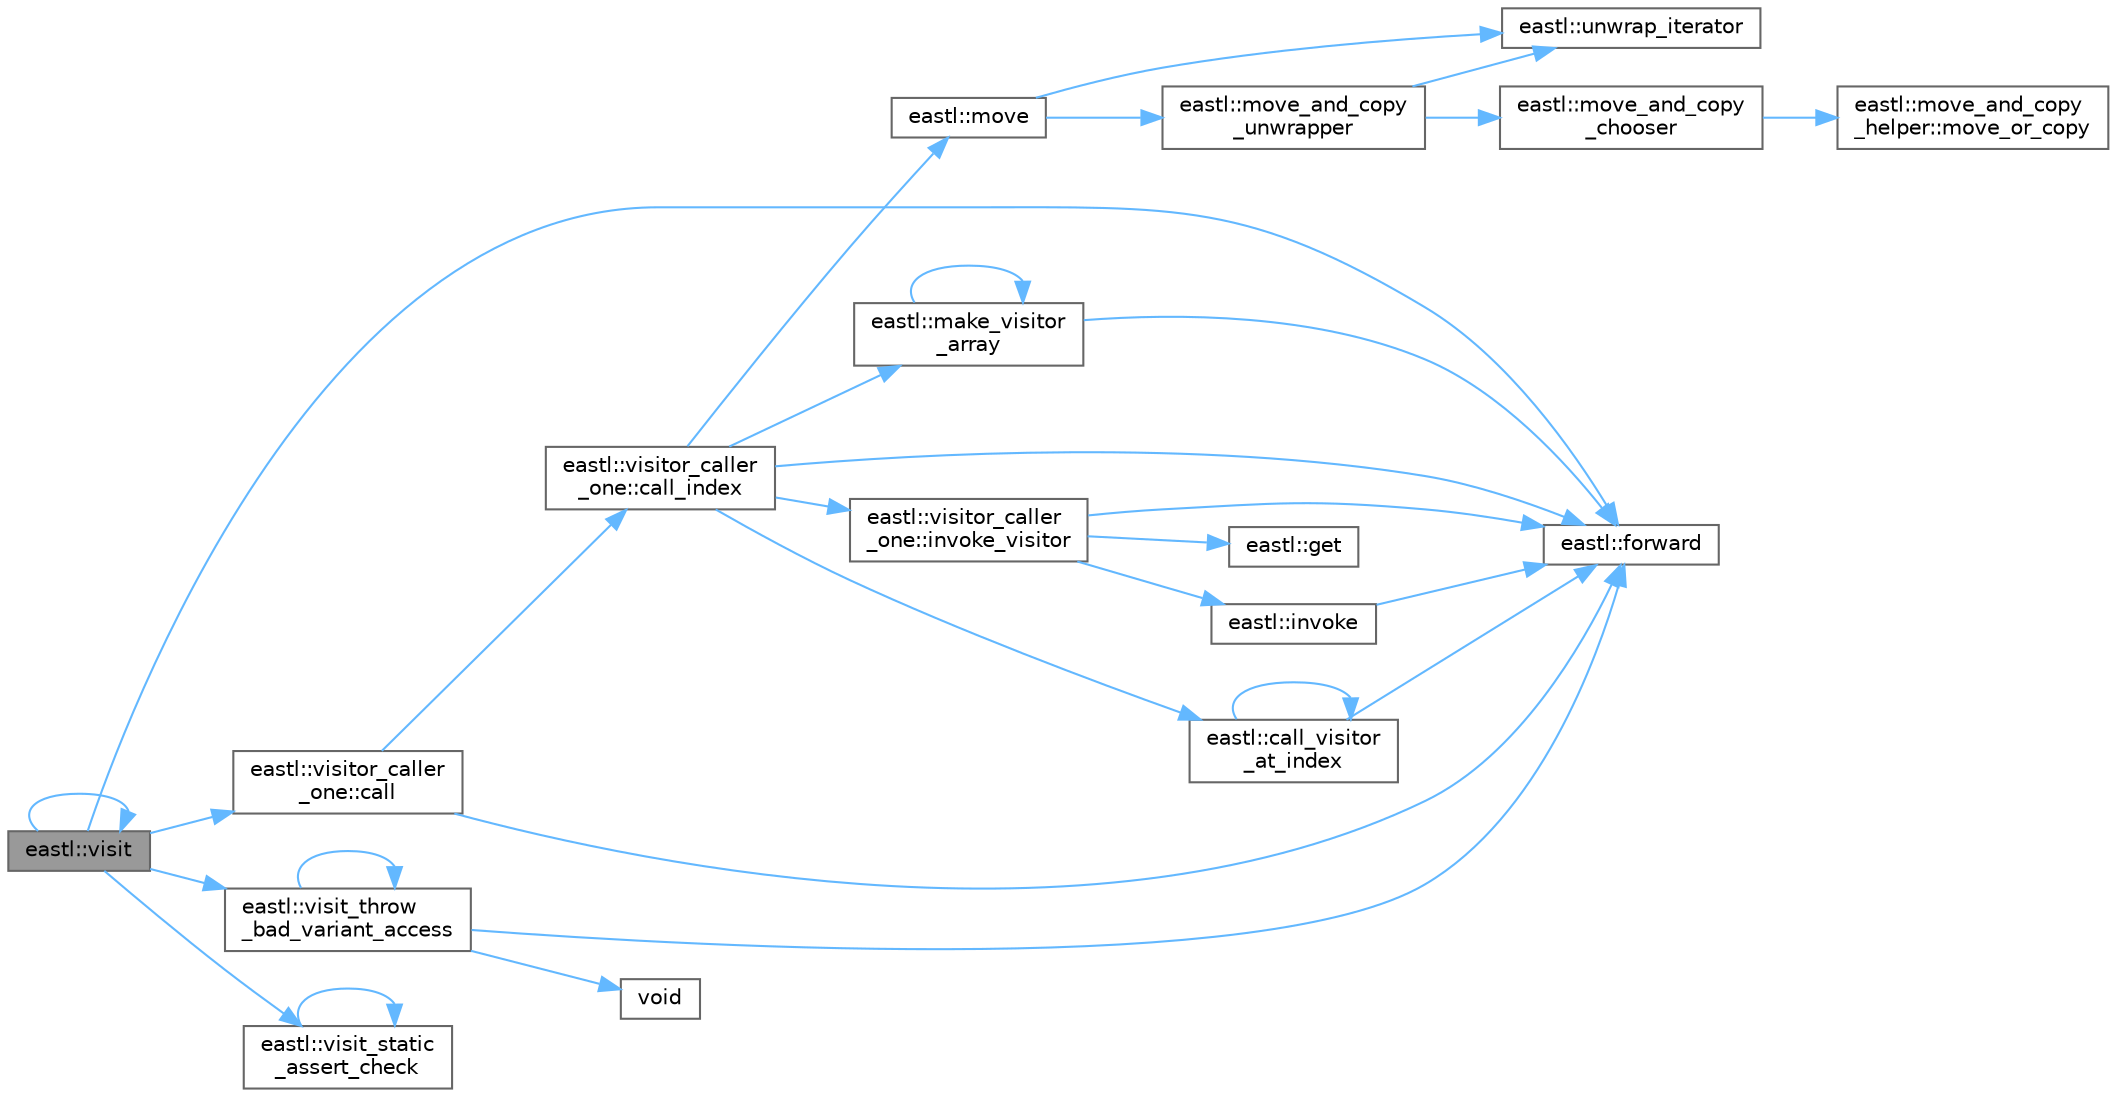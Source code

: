 digraph "eastl::visit"
{
 // LATEX_PDF_SIZE
  bgcolor="transparent";
  edge [fontname=Helvetica,fontsize=10,labelfontname=Helvetica,labelfontsize=10];
  node [fontname=Helvetica,fontsize=10,shape=box,height=0.2,width=0.4];
  rankdir="LR";
  Node1 [id="Node000001",label="eastl::visit",height=0.2,width=0.4,color="gray40", fillcolor="grey60", style="filled", fontcolor="black",tooltip=" "];
  Node1 -> Node2 [id="edge30_Node000001_Node000002",color="steelblue1",style="solid",tooltip=" "];
  Node2 [id="Node000002",label="eastl::visitor_caller\l_one::call",height=0.2,width=0.4,color="grey40", fillcolor="white", style="filled",URL="$structeastl_1_1visitor__caller__one.html#ac9c3762d6a3b67bbf8e9e797b0c8b26a",tooltip=" "];
  Node2 -> Node3 [id="edge31_Node000002_Node000003",color="steelblue1",style="solid",tooltip=" "];
  Node3 [id="Node000003",label="eastl::visitor_caller\l_one::call_index",height=0.2,width=0.4,color="grey40", fillcolor="white", style="filled",URL="$structeastl_1_1visitor__caller__one.html#ac8b98f78aa675f93e2b9b044a615e273",tooltip=" "];
  Node3 -> Node4 [id="edge32_Node000003_Node000004",color="steelblue1",style="solid",tooltip=" "];
  Node4 [id="Node000004",label="eastl::call_visitor\l_at_index",height=0.2,width=0.4,color="grey40", fillcolor="white", style="filled",URL="$namespaceeastl.html#a7df9972c27d6a693351b086d141064d1",tooltip=" "];
  Node4 -> Node4 [id="edge33_Node000004_Node000004",color="steelblue1",style="solid",tooltip=" "];
  Node4 -> Node5 [id="edge34_Node000004_Node000005",color="steelblue1",style="solid",tooltip=" "];
  Node5 [id="Node000005",label="eastl::forward",height=0.2,width=0.4,color="grey40", fillcolor="white", style="filled",URL="$namespaceeastl.html#a36662e86289d74a927ced4b51496fce5",tooltip=" "];
  Node3 -> Node5 [id="edge35_Node000003_Node000005",color="steelblue1",style="solid",tooltip=" "];
  Node3 -> Node6 [id="edge36_Node000003_Node000006",color="steelblue1",style="solid",tooltip=" "];
  Node6 [id="Node000006",label="eastl::visitor_caller\l_one::invoke_visitor",height=0.2,width=0.4,color="grey40", fillcolor="white", style="filled",URL="$structeastl_1_1visitor__caller__one.html#a82d9e80f357f089966db78c662c5a92f",tooltip=" "];
  Node6 -> Node5 [id="edge37_Node000006_Node000005",color="steelblue1",style="solid",tooltip=" "];
  Node6 -> Node7 [id="edge38_Node000006_Node000007",color="steelblue1",style="solid",tooltip=" "];
  Node7 [id="Node000007",label="eastl::get",height=0.2,width=0.4,color="grey40", fillcolor="white", style="filled",URL="$namespaceeastl.html#ac97dedae1570e2a239ff86cafda745bb",tooltip=" "];
  Node6 -> Node8 [id="edge39_Node000006_Node000008",color="steelblue1",style="solid",tooltip=" "];
  Node8 [id="Node000008",label="eastl::invoke",height=0.2,width=0.4,color="grey40", fillcolor="white", style="filled",URL="$namespaceeastl.html#afecc703e5abfd2fcd6f342e3e345249e",tooltip=" "];
  Node8 -> Node5 [id="edge40_Node000008_Node000005",color="steelblue1",style="solid",tooltip=" "];
  Node3 -> Node9 [id="edge41_Node000003_Node000009",color="steelblue1",style="solid",tooltip=" "];
  Node9 [id="Node000009",label="eastl::make_visitor\l_array",height=0.2,width=0.4,color="grey40", fillcolor="white", style="filled",URL="$namespaceeastl.html#ad3e51b1eb84e6d277baf6d53794cb51f",tooltip=" "];
  Node9 -> Node5 [id="edge42_Node000009_Node000005",color="steelblue1",style="solid",tooltip=" "];
  Node9 -> Node9 [id="edge43_Node000009_Node000009",color="steelblue1",style="solid",tooltip=" "];
  Node3 -> Node10 [id="edge44_Node000003_Node000010",color="steelblue1",style="solid",tooltip=" "];
  Node10 [id="Node000010",label="eastl::move",height=0.2,width=0.4,color="grey40", fillcolor="white", style="filled",URL="$namespaceeastl.html#a58ada88d74ffe16bba892a0ccccc8aba",tooltip=" "];
  Node10 -> Node11 [id="edge45_Node000010_Node000011",color="steelblue1",style="solid",tooltip=" "];
  Node11 [id="Node000011",label="eastl::move_and_copy\l_unwrapper",height=0.2,width=0.4,color="grey40", fillcolor="white", style="filled",URL="$namespaceeastl.html#a661e609e51ae177a723acb076d9fcb52",tooltip=" "];
  Node11 -> Node12 [id="edge46_Node000011_Node000012",color="steelblue1",style="solid",tooltip=" "];
  Node12 [id="Node000012",label="eastl::move_and_copy\l_chooser",height=0.2,width=0.4,color="grey40", fillcolor="white", style="filled",URL="$namespaceeastl.html#a69a59b58a0b86c06c81fd89a94cff90d",tooltip=" "];
  Node12 -> Node13 [id="edge47_Node000012_Node000013",color="steelblue1",style="solid",tooltip=" "];
  Node13 [id="Node000013",label="eastl::move_and_copy\l_helper::move_or_copy",height=0.2,width=0.4,color="grey40", fillcolor="white", style="filled",URL="$structeastl_1_1move__and__copy__helper.html#aa9de7d135fbe5ddb02a94513283cf77b",tooltip=" "];
  Node11 -> Node14 [id="edge48_Node000011_Node000014",color="steelblue1",style="solid",tooltip=" "];
  Node14 [id="Node000014",label="eastl::unwrap_iterator",height=0.2,width=0.4,color="grey40", fillcolor="white", style="filled",URL="$namespaceeastl.html#a82f343209a121c16468a124327e2d303",tooltip=" "];
  Node10 -> Node14 [id="edge49_Node000010_Node000014",color="steelblue1",style="solid",tooltip=" "];
  Node2 -> Node5 [id="edge50_Node000002_Node000005",color="steelblue1",style="solid",tooltip=" "];
  Node1 -> Node5 [id="edge51_Node000001_Node000005",color="steelblue1",style="solid",tooltip=" "];
  Node1 -> Node1 [id="edge52_Node000001_Node000001",color="steelblue1",style="solid",tooltip=" "];
  Node1 -> Node15 [id="edge53_Node000001_Node000015",color="steelblue1",style="solid",tooltip=" "];
  Node15 [id="Node000015",label="eastl::visit_static\l_assert_check",height=0.2,width=0.4,color="grey40", fillcolor="white", style="filled",URL="$namespaceeastl.html#a6c955c9d89d9a3641f583aa84adb4354",tooltip=" "];
  Node15 -> Node15 [id="edge54_Node000015_Node000015",color="steelblue1",style="solid",tooltip=" "];
  Node1 -> Node16 [id="edge55_Node000001_Node000016",color="steelblue1",style="solid",tooltip=" "];
  Node16 [id="Node000016",label="eastl::visit_throw\l_bad_variant_access",height=0.2,width=0.4,color="grey40", fillcolor="white", style="filled",URL="$namespaceeastl.html#abdad06bc4b486e570ce866a138873c20",tooltip=" "];
  Node16 -> Node5 [id="edge56_Node000016_Node000005",color="steelblue1",style="solid",tooltip=" "];
  Node16 -> Node16 [id="edge57_Node000016_Node000016",color="steelblue1",style="solid",tooltip=" "];
  Node16 -> Node17 [id="edge58_Node000016_Node000017",color="steelblue1",style="solid",tooltip=" "];
  Node17 [id="Node000017",label="void",height=0.2,width=0.4,color="grey40", fillcolor="white", style="filled",URL="$mimalloc_8h.html#a9d6d8aef94ac19034a5f163606f84830",tooltip=" "];
}
